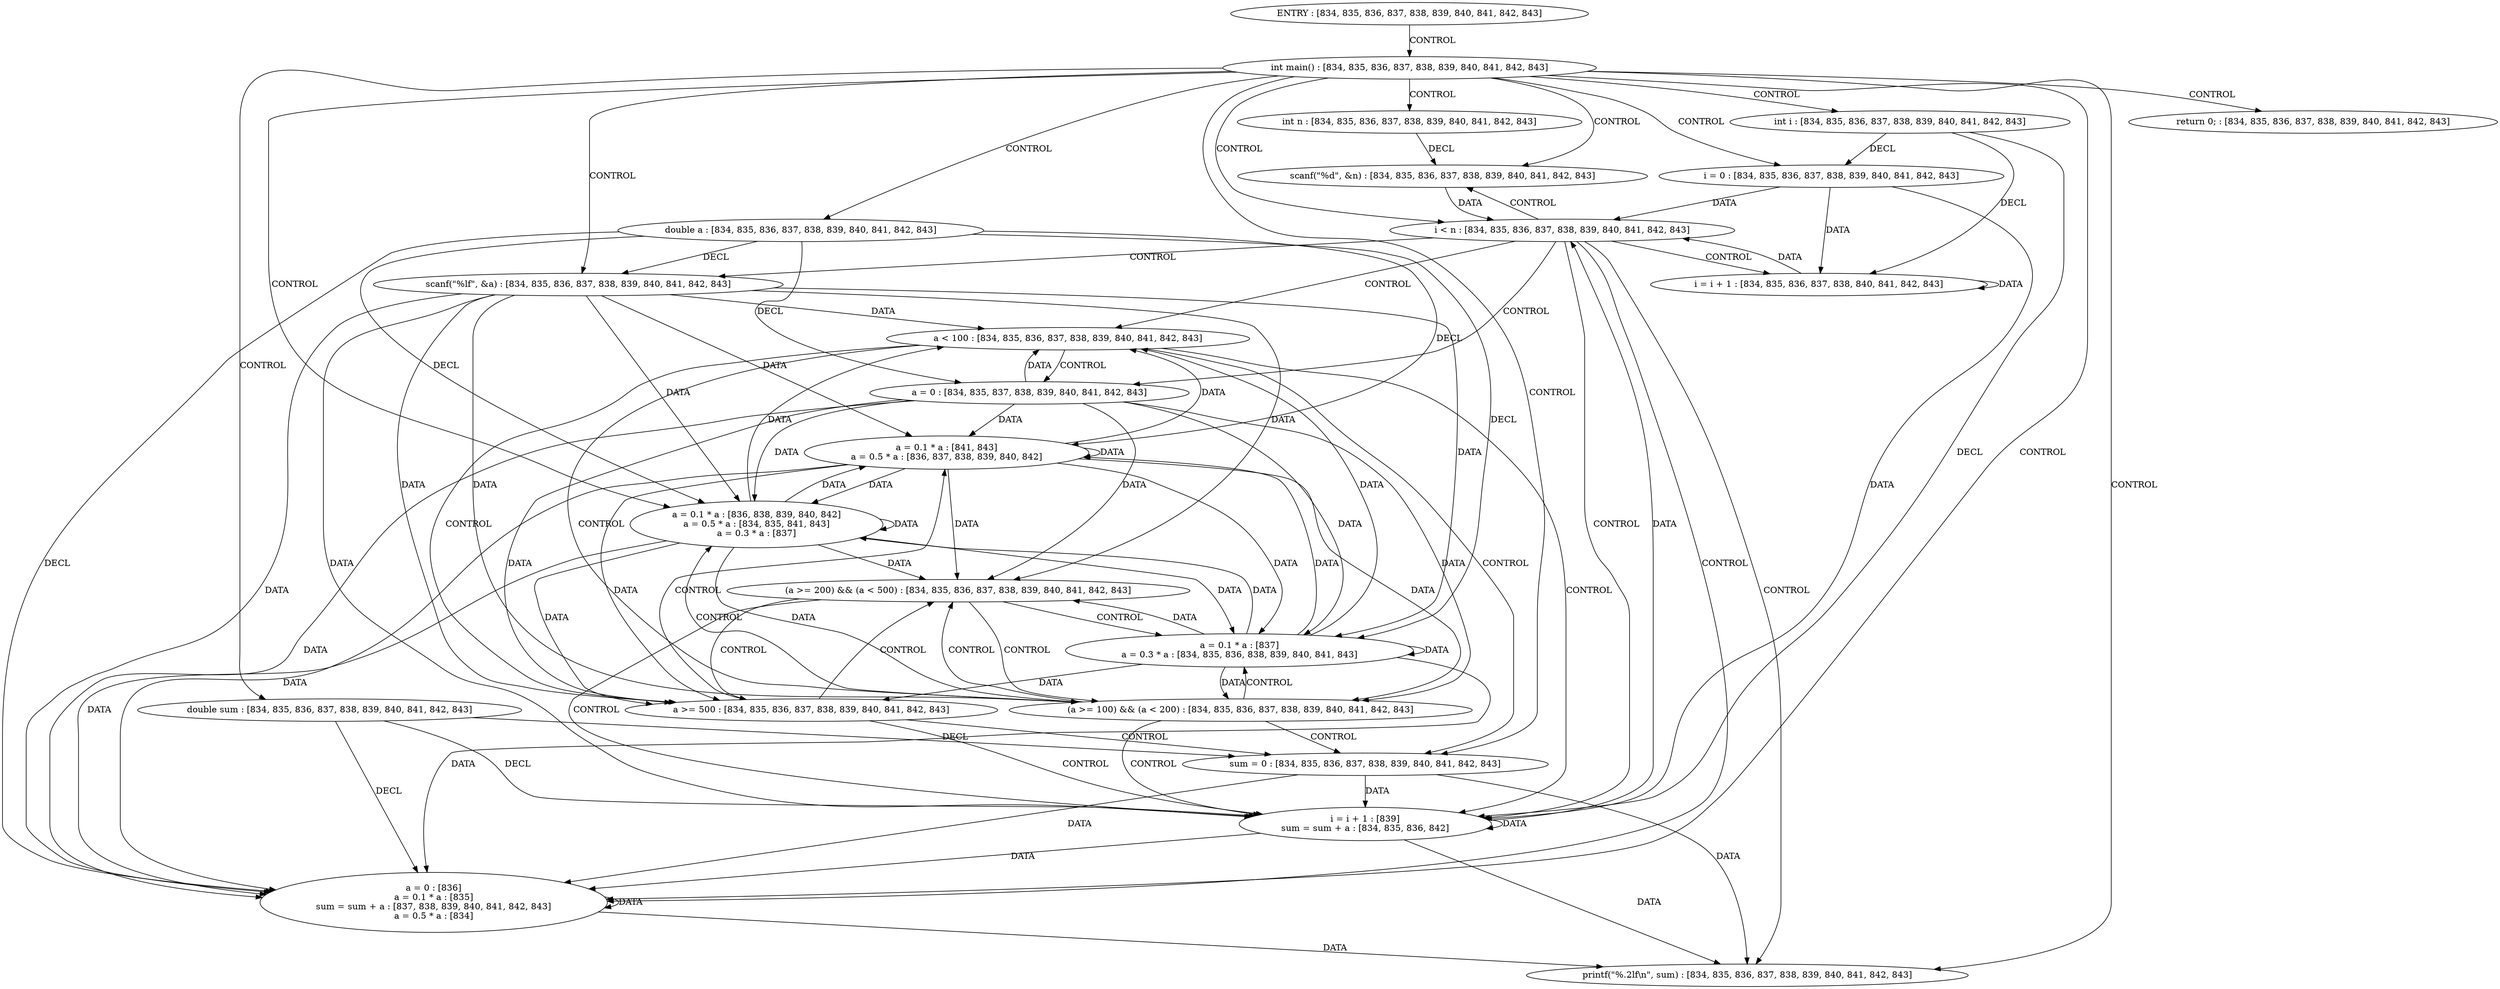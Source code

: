 digraph G {
  1 [ label="scanf(\"%d\", &n) : [834, 835, 836, 837, 838, 839, 840, 841, 842, 843]
" ];
  2 [ label="scanf(\"%lf\", &a) : [834, 835, 836, 837, 838, 839, 840, 841, 842, 843]
" ];
  3 [ label="printf(\"%.2lf\\n\", sum) : [834, 835, 836, 837, 838, 839, 840, 841, 842, 843]
" ];
  4 [ label="ENTRY : [834, 835, 836, 837, 838, 839, 840, 841, 842, 843]
" ];
  5 [ label="double sum : [834, 835, 836, 837, 838, 839, 840, 841, 842, 843]
" ];
  6 [ label="int i : [834, 835, 836, 837, 838, 839, 840, 841, 842, 843]
" ];
  7 [ label="int n : [834, 835, 836, 837, 838, 839, 840, 841, 842, 843]
" ];
  8 [ label="double a : [834, 835, 836, 837, 838, 839, 840, 841, 842, 843]
" ];
  9 [ label="a = 0 : [836]
a = 0.1 * a : [835]
sum = sum + a : [837, 838, 839, 840, 841, 842, 843]
a = 0.5 * a : [834]
" ];
  10 [ label="i = i + 1 : [839]
sum = sum + a : [834, 835, 836, 842]
" ];
  11 [ label="i = 0 : [834, 835, 836, 837, 838, 839, 840, 841, 842, 843]
" ];
  12 [ label="a = 0.1 * a : [841, 843]
a = 0.5 * a : [836, 837, 838, 839, 840, 842]
" ];
  13 [ label="a = 0.1 * a : [836, 838, 839, 840, 842]
a = 0.5 * a : [834, 835, 841, 843]
a = 0.3 * a : [837]
" ];
  14 [ label="a = 0 : [834, 835, 837, 838, 839, 840, 841, 842, 843]
" ];
  15 [ label="i = i + 1 : [834, 835, 836, 837, 838, 840, 841, 842, 843]
" ];
  16 [ label="sum = 0 : [834, 835, 836, 837, 838, 839, 840, 841, 842, 843]
" ];
  17 [ label="a = 0.1 * a : [837]
a = 0.3 * a : [834, 835, 836, 838, 839, 840, 841, 843]
" ];
  18 [ label="(a >= 100) && (a < 200) : [834, 835, 836, 837, 838, 839, 840, 841, 842, 843]
" ];
  19 [ label="i < n : [834, 835, 836, 837, 838, 839, 840, 841, 842, 843]
" ];
  20 [ label="return 0; : [834, 835, 836, 837, 838, 839, 840, 841, 842, 843]
" ];
  21 [ label="a >= 500 : [834, 835, 836, 837, 838, 839, 840, 841, 842, 843]
" ];
  22 [ label="a < 100 : [834, 835, 836, 837, 838, 839, 840, 841, 842, 843]
" ];
  23 [ label="(a >= 200) && (a < 500) : [834, 835, 836, 837, 838, 839, 840, 841, 842, 843]
" ];
  24 [ label="int main() : [834, 835, 836, 837, 838, 839, 840, 841, 842, 843]
" ];
  4 -> 24 [ label="CONTROL" ];
  24 -> 6 [ label="CONTROL" ];
  24 -> 7 [ label="CONTROL" ];
  24 -> 8 [ label="CONTROL" ];
  24 -> 5 [ label="CONTROL" ];
  24 -> 16 [ label="CONTROL" ];
  24 -> 1 [ label="CONTROL" ];
  24 -> 2 [ label="CONTROL" ];
  24 -> 11 [ label="CONTROL" ];
  24 -> 19 [ label="CONTROL" ];
  24 -> 3 [ label="CONTROL" ];
  24 -> 20 [ label="CONTROL" ];
  19 -> 22 [ label="CONTROL" ];
  19 -> 9 [ label="CONTROL" ];
  19 -> 15 [ label="CONTROL" ];
  22 -> 14 [ label="CONTROL" ];
  22 -> 18 [ label="CONTROL" ];
  18 -> 13 [ label="CONTROL" ];
  18 -> 23 [ label="CONTROL" ];
  23 -> 17 [ label="CONTROL" ];
  23 -> 21 [ label="CONTROL" ];
  21 -> 12 [ label="CONTROL" ];
  16 -> 9 [ label="DATA" ];
  16 -> 3 [ label="DATA" ];
  1 -> 19 [ label="DATA" ];
  2 -> 22 [ label="DATA" ];
  2 -> 18 [ label="DATA" ];
  2 -> 13 [ label="DATA" ];
  2 -> 23 [ label="DATA" ];
  2 -> 17 [ label="DATA" ];
  2 -> 21 [ label="DATA" ];
  2 -> 12 [ label="DATA" ];
  2 -> 9 [ label="DATA" ];
  11 -> 19 [ label="DATA" ];
  11 -> 15 [ label="DATA" ];
  14 -> 22 [ label="DATA" ];
  14 -> 18 [ label="DATA" ];
  14 -> 13 [ label="DATA" ];
  14 -> 23 [ label="DATA" ];
  14 -> 17 [ label="DATA" ];
  14 -> 21 [ label="DATA" ];
  14 -> 12 [ label="DATA" ];
  14 -> 9 [ label="DATA" ];
  13 -> 22 [ label="DATA" ];
  13 -> 18 [ label="DATA" ];
  13 -> 13 [ label="DATA" ];
  13 -> 23 [ label="DATA" ];
  13 -> 17 [ label="DATA" ];
  13 -> 21 [ label="DATA" ];
  13 -> 12 [ label="DATA" ];
  13 -> 9 [ label="DATA" ];
  17 -> 22 [ label="DATA" ];
  17 -> 18 [ label="DATA" ];
  17 -> 13 [ label="DATA" ];
  17 -> 23 [ label="DATA" ];
  17 -> 17 [ label="DATA" ];
  17 -> 21 [ label="DATA" ];
  17 -> 12 [ label="DATA" ];
  17 -> 9 [ label="DATA" ];
  12 -> 22 [ label="DATA" ];
  12 -> 18 [ label="DATA" ];
  12 -> 13 [ label="DATA" ];
  12 -> 23 [ label="DATA" ];
  12 -> 17 [ label="DATA" ];
  12 -> 21 [ label="DATA" ];
  12 -> 12 [ label="DATA" ];
  12 -> 9 [ label="DATA" ];
  9 -> 9 [ label="DATA" ];
  9 -> 3 [ label="DATA" ];
  15 -> 19 [ label="DATA" ];
  15 -> 15 [ label="DATA" ];
  6 -> 15 [ label="DECL" ];
  6 -> 11 [ label="DECL" ];
  7 -> 1 [ label="DECL" ];
  8 -> 17 [ label="DECL" ];
  8 -> 13 [ label="DECL" ];
  8 -> 2 [ label="DECL" ];
  8 -> 12 [ label="DECL" ];
  8 -> 14 [ label="DECL" ];
  5 -> 16 [ label="DECL" ];
  5 -> 9 [ label="DECL" ];
  24 -> 13 [ label="CONTROL" ];
  24 -> 9 [ label="CONTROL" ];
  19 -> 2 [ label="CONTROL" ];
  19 -> 3 [ label="CONTROL" ];
  19 -> 10 [ label="CONTROL" ];
  18 -> 16 [ label="CONTROL" ];
  11 -> 10 [ label="DATA" ];
  10 -> 19 [ label="DATA" ];
  10 -> 10 [ label="DATA" ];
  6 -> 10 [ label="DECL" ];
  22 -> 10 [ label="CONTROL" ];
  16 -> 10 [ label="DATA" ];
  2 -> 10 [ label="DATA" ];
  10 -> 3 [ label="DATA" ];
  8 -> 9 [ label="DECL" ];
  5 -> 10 [ label="DECL" ];
  22 -> 21 [ label="CONTROL" ];
  21 -> 23 [ label="CONTROL" ];
  23 -> 18 [ label="CONTROL" ];
  18 -> 17 [ label="CONTROL" ];
  19 -> 1 [ label="CONTROL" ];
  23 -> 10 [ label="CONTROL" ];
  10 -> 9 [ label="DATA" ];
  18 -> 10 [ label="CONTROL" ];
  21 -> 16 [ label="CONTROL" ];
  19 -> 14 [ label="CONTROL" ];
  22 -> 16 [ label="CONTROL" ];
  21 -> 10 [ label="CONTROL" ];
}
